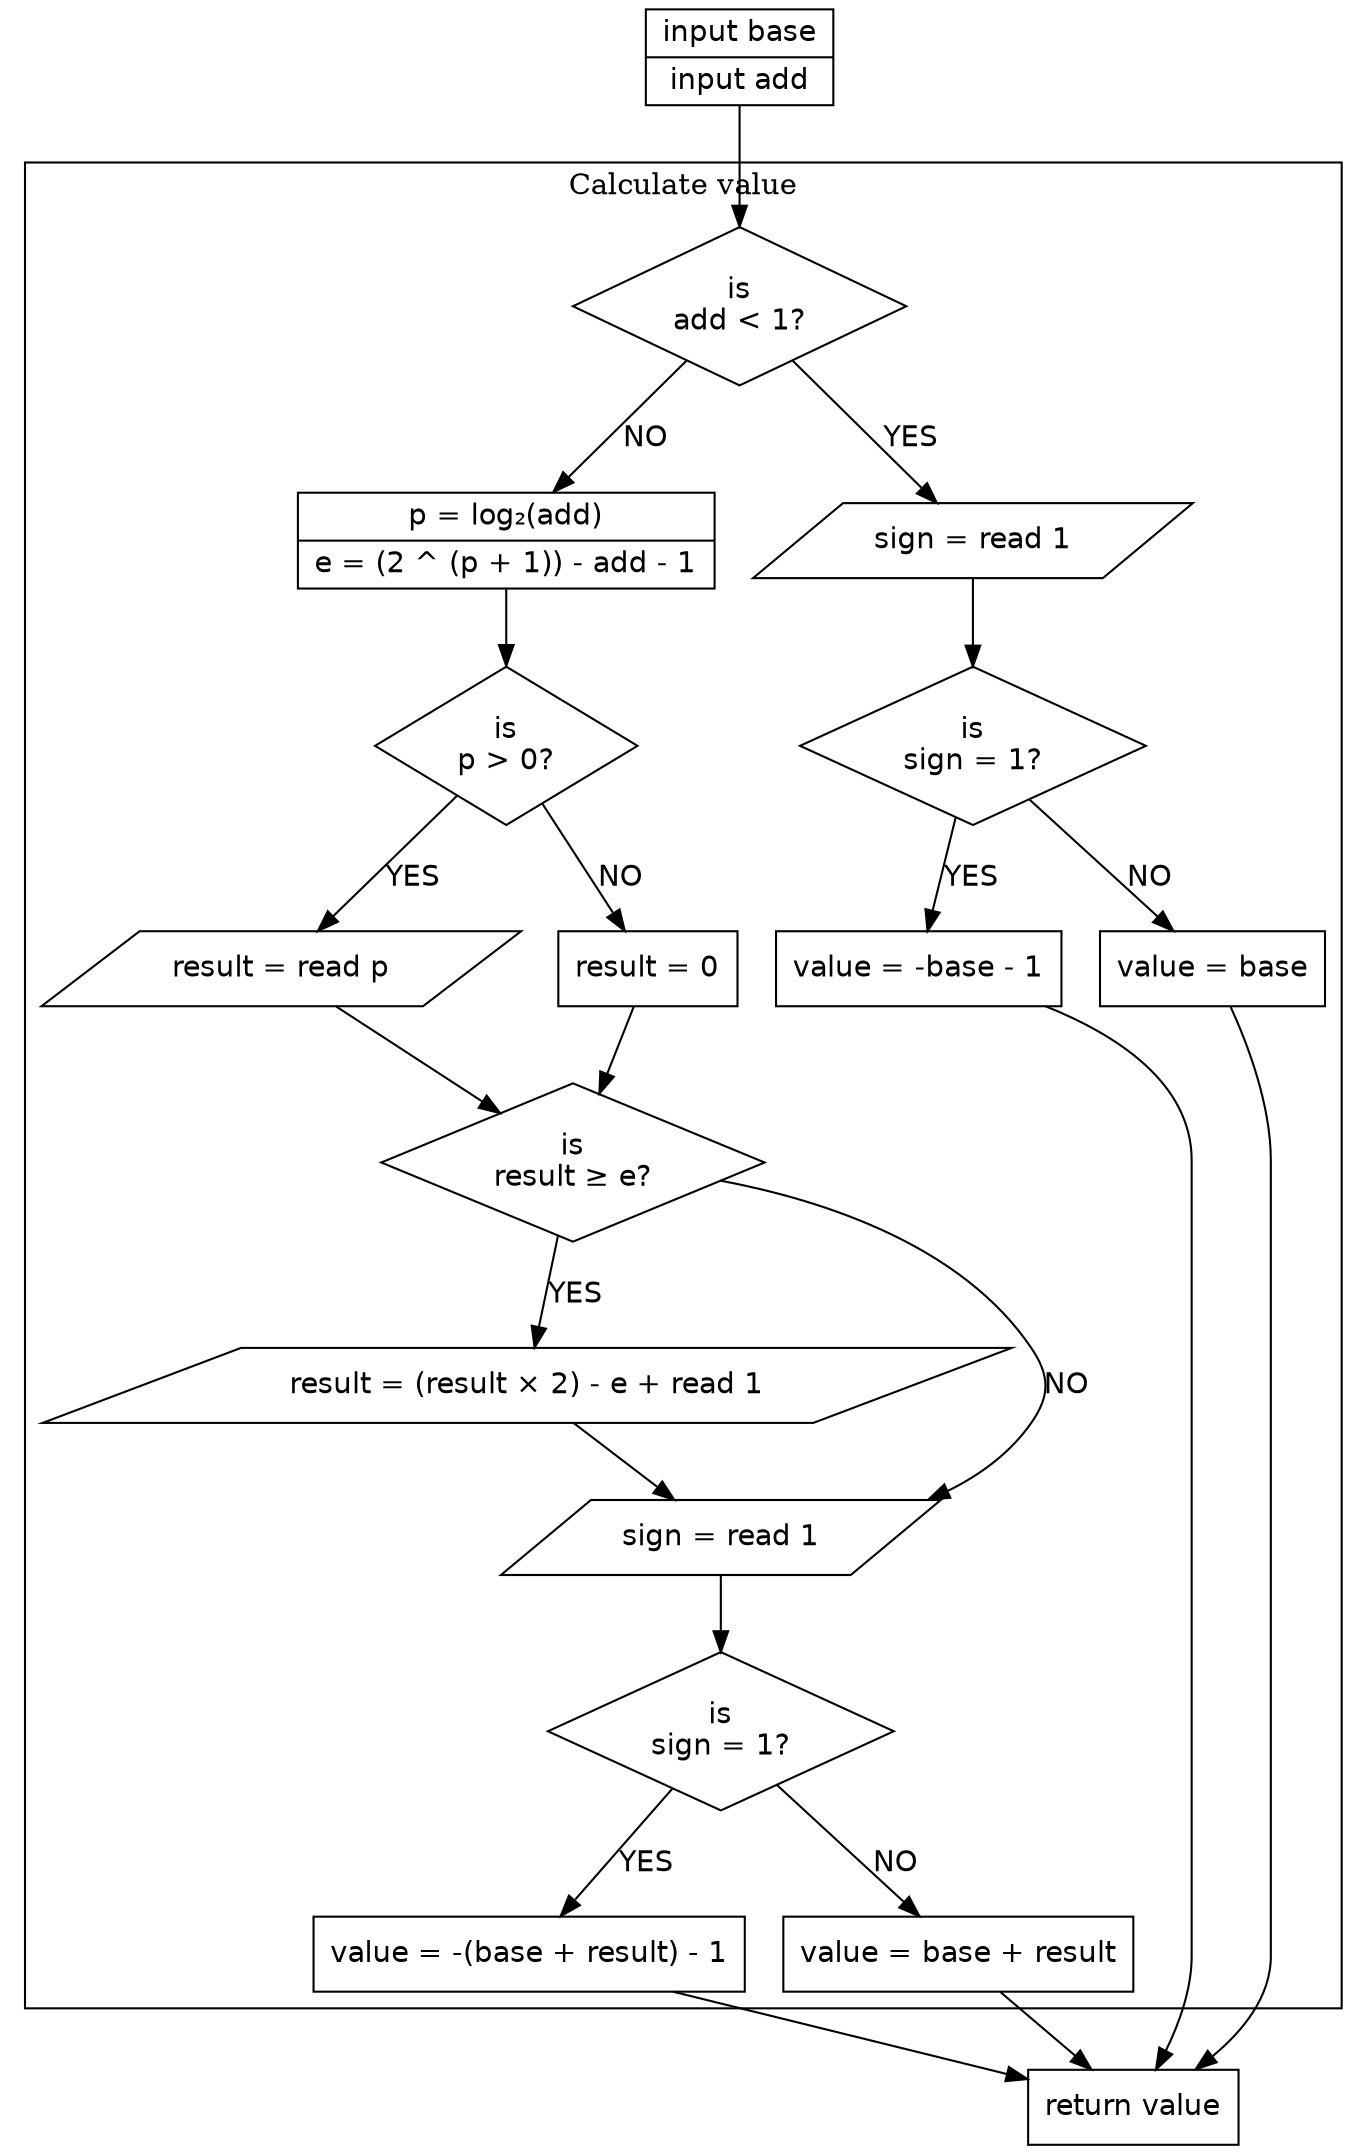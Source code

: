 digraph wavpack_residual3 {
  node [fontname="DejaVuSans"];
  edge [fontname="DejaVuSans"];

  init [shape=record,label="{input base|input add}"];
  done [shape=record,label="{return value}"];

  subgraph cluster_residual3 {
    label="Calculate value";

    test_add [shape=diamond,label="is\nadd < 1?"];
    sign1 [shape=parallelogram,label="sign = read 1"];
    test_sign_1 [shape=diamond,label="is\nsign = 1?"];
    test_sign_1_yes [shape=box,label="value = -base - 1"];
    test_sign_1_no [shape=box,label="value = base"];

    calc_p_e [shape=record,label="{p = log₂(add)|e = (2 ^ (p + 1)) - add - 1}"];
    test_p [shape=diamond,label="is\np > 0?"];
    result1_read [shape=parallelogram,label="result = read p"];
    result1_assign [shape=box,label="result = 0"];

    test_result [shape=diamond,label="is\nresult ≥ e?"];
    test_result_yes [shape=parallelogram,label="result = (result × 2) - e + read 1"];
    sign2 [shape=parallelogram,label="sign = read 1"];
    test_sign_2 [shape=diamond,label="is\nsign = 1?"];
    test_sign_2_yes [shape=box,label="value = -(base + result) - 1"];
    test_sign_2_no [shape=box,label="value = base + result"];
  }

  init -> test_add;
  test_add -> sign1 [label="YES"];
  sign1 -> test_sign_1;
  test_sign_1 -> test_sign_1_yes [label="YES"];
  test_sign_1 -> test_sign_1_no [label="NO"];
  test_sign_1_yes -> done;
  test_sign_1_no -> done;
  test_add -> calc_p_e [label="NO"];
  calc_p_e -> test_p;
  test_p -> result1_read [label="YES"];
  test_p -> result1_assign [label="NO"];
  result1_read -> test_result;
  result1_assign -> test_result;
  test_result -> test_result_yes [label="YES"];
  test_result -> sign2 [label="NO"];
  test_result_yes -> sign2;
  sign2 -> test_sign_2;
  test_sign_2 -> test_sign_2_yes [label="YES"];
  test_sign_2 -> test_sign_2_no [label="NO"];
  test_sign_2_yes -> done;
  test_sign_2_no -> done;
}
